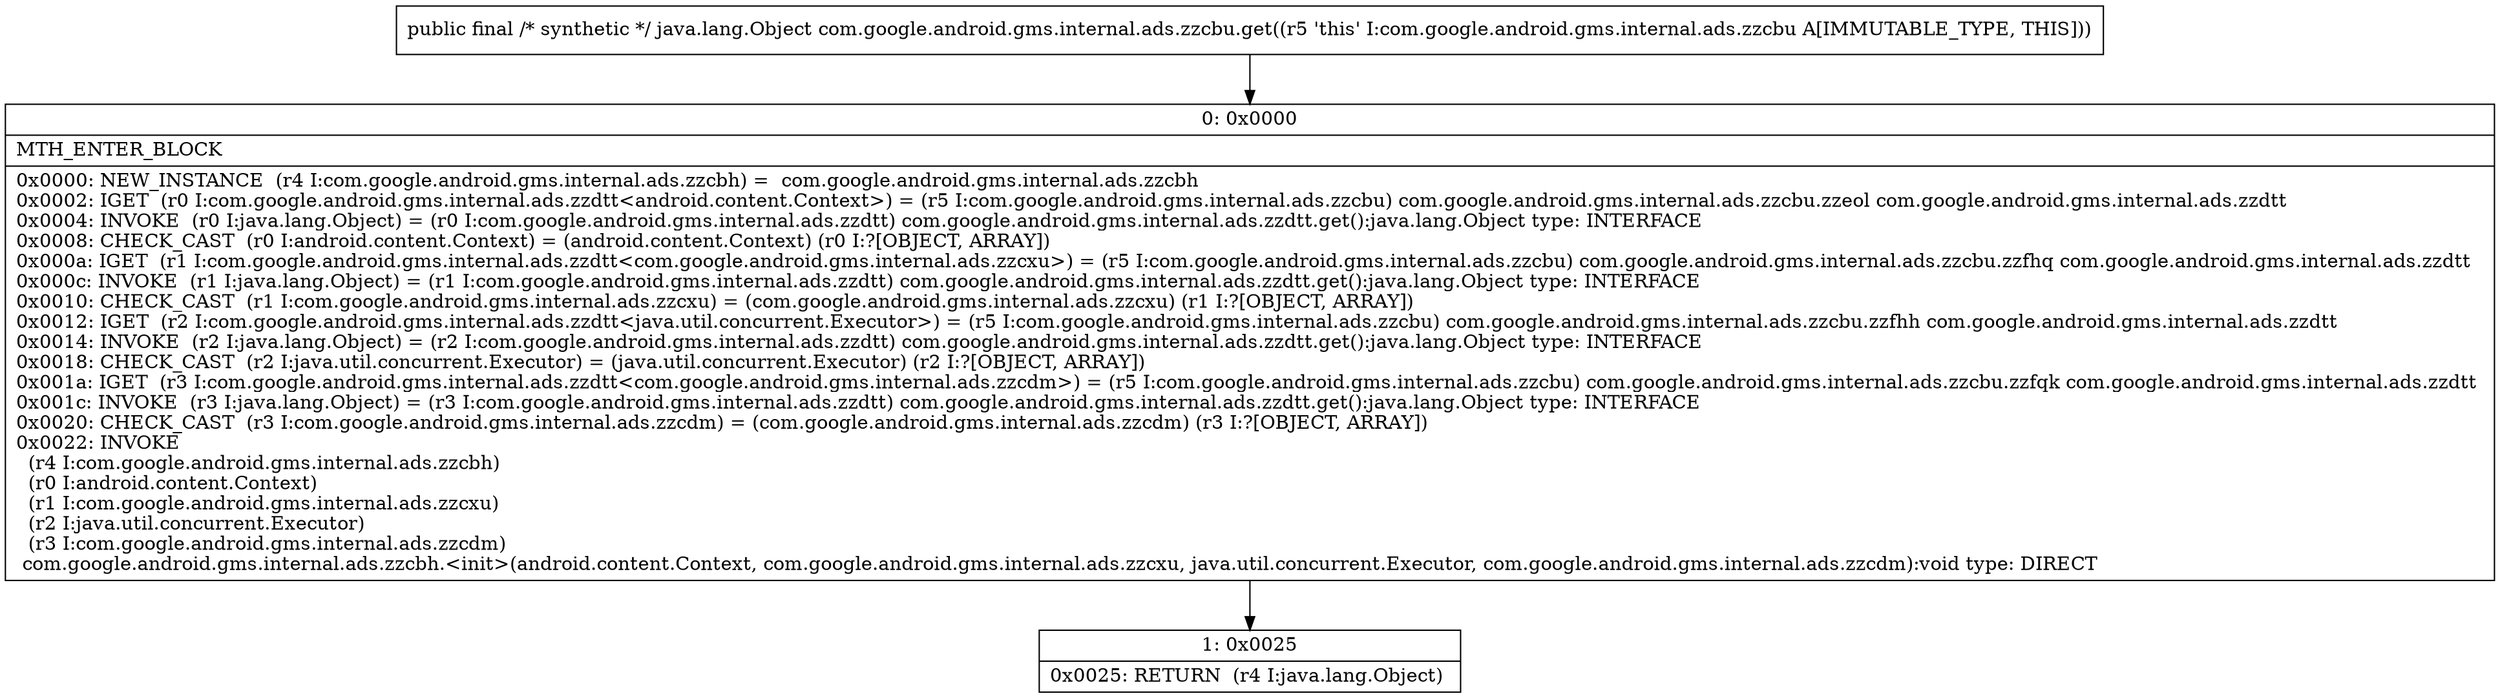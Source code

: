 digraph "CFG forcom.google.android.gms.internal.ads.zzcbu.get()Ljava\/lang\/Object;" {
Node_0 [shape=record,label="{0\:\ 0x0000|MTH_ENTER_BLOCK\l|0x0000: NEW_INSTANCE  (r4 I:com.google.android.gms.internal.ads.zzcbh) =  com.google.android.gms.internal.ads.zzcbh \l0x0002: IGET  (r0 I:com.google.android.gms.internal.ads.zzdtt\<android.content.Context\>) = (r5 I:com.google.android.gms.internal.ads.zzcbu) com.google.android.gms.internal.ads.zzcbu.zzeol com.google.android.gms.internal.ads.zzdtt \l0x0004: INVOKE  (r0 I:java.lang.Object) = (r0 I:com.google.android.gms.internal.ads.zzdtt) com.google.android.gms.internal.ads.zzdtt.get():java.lang.Object type: INTERFACE \l0x0008: CHECK_CAST  (r0 I:android.content.Context) = (android.content.Context) (r0 I:?[OBJECT, ARRAY]) \l0x000a: IGET  (r1 I:com.google.android.gms.internal.ads.zzdtt\<com.google.android.gms.internal.ads.zzcxu\>) = (r5 I:com.google.android.gms.internal.ads.zzcbu) com.google.android.gms.internal.ads.zzcbu.zzfhq com.google.android.gms.internal.ads.zzdtt \l0x000c: INVOKE  (r1 I:java.lang.Object) = (r1 I:com.google.android.gms.internal.ads.zzdtt) com.google.android.gms.internal.ads.zzdtt.get():java.lang.Object type: INTERFACE \l0x0010: CHECK_CAST  (r1 I:com.google.android.gms.internal.ads.zzcxu) = (com.google.android.gms.internal.ads.zzcxu) (r1 I:?[OBJECT, ARRAY]) \l0x0012: IGET  (r2 I:com.google.android.gms.internal.ads.zzdtt\<java.util.concurrent.Executor\>) = (r5 I:com.google.android.gms.internal.ads.zzcbu) com.google.android.gms.internal.ads.zzcbu.zzfhh com.google.android.gms.internal.ads.zzdtt \l0x0014: INVOKE  (r2 I:java.lang.Object) = (r2 I:com.google.android.gms.internal.ads.zzdtt) com.google.android.gms.internal.ads.zzdtt.get():java.lang.Object type: INTERFACE \l0x0018: CHECK_CAST  (r2 I:java.util.concurrent.Executor) = (java.util.concurrent.Executor) (r2 I:?[OBJECT, ARRAY]) \l0x001a: IGET  (r3 I:com.google.android.gms.internal.ads.zzdtt\<com.google.android.gms.internal.ads.zzcdm\>) = (r5 I:com.google.android.gms.internal.ads.zzcbu) com.google.android.gms.internal.ads.zzcbu.zzfqk com.google.android.gms.internal.ads.zzdtt \l0x001c: INVOKE  (r3 I:java.lang.Object) = (r3 I:com.google.android.gms.internal.ads.zzdtt) com.google.android.gms.internal.ads.zzdtt.get():java.lang.Object type: INTERFACE \l0x0020: CHECK_CAST  (r3 I:com.google.android.gms.internal.ads.zzcdm) = (com.google.android.gms.internal.ads.zzcdm) (r3 I:?[OBJECT, ARRAY]) \l0x0022: INVOKE  \l  (r4 I:com.google.android.gms.internal.ads.zzcbh)\l  (r0 I:android.content.Context)\l  (r1 I:com.google.android.gms.internal.ads.zzcxu)\l  (r2 I:java.util.concurrent.Executor)\l  (r3 I:com.google.android.gms.internal.ads.zzcdm)\l com.google.android.gms.internal.ads.zzcbh.\<init\>(android.content.Context, com.google.android.gms.internal.ads.zzcxu, java.util.concurrent.Executor, com.google.android.gms.internal.ads.zzcdm):void type: DIRECT \l}"];
Node_1 [shape=record,label="{1\:\ 0x0025|0x0025: RETURN  (r4 I:java.lang.Object) \l}"];
MethodNode[shape=record,label="{public final \/* synthetic *\/ java.lang.Object com.google.android.gms.internal.ads.zzcbu.get((r5 'this' I:com.google.android.gms.internal.ads.zzcbu A[IMMUTABLE_TYPE, THIS])) }"];
MethodNode -> Node_0;
Node_0 -> Node_1;
}

